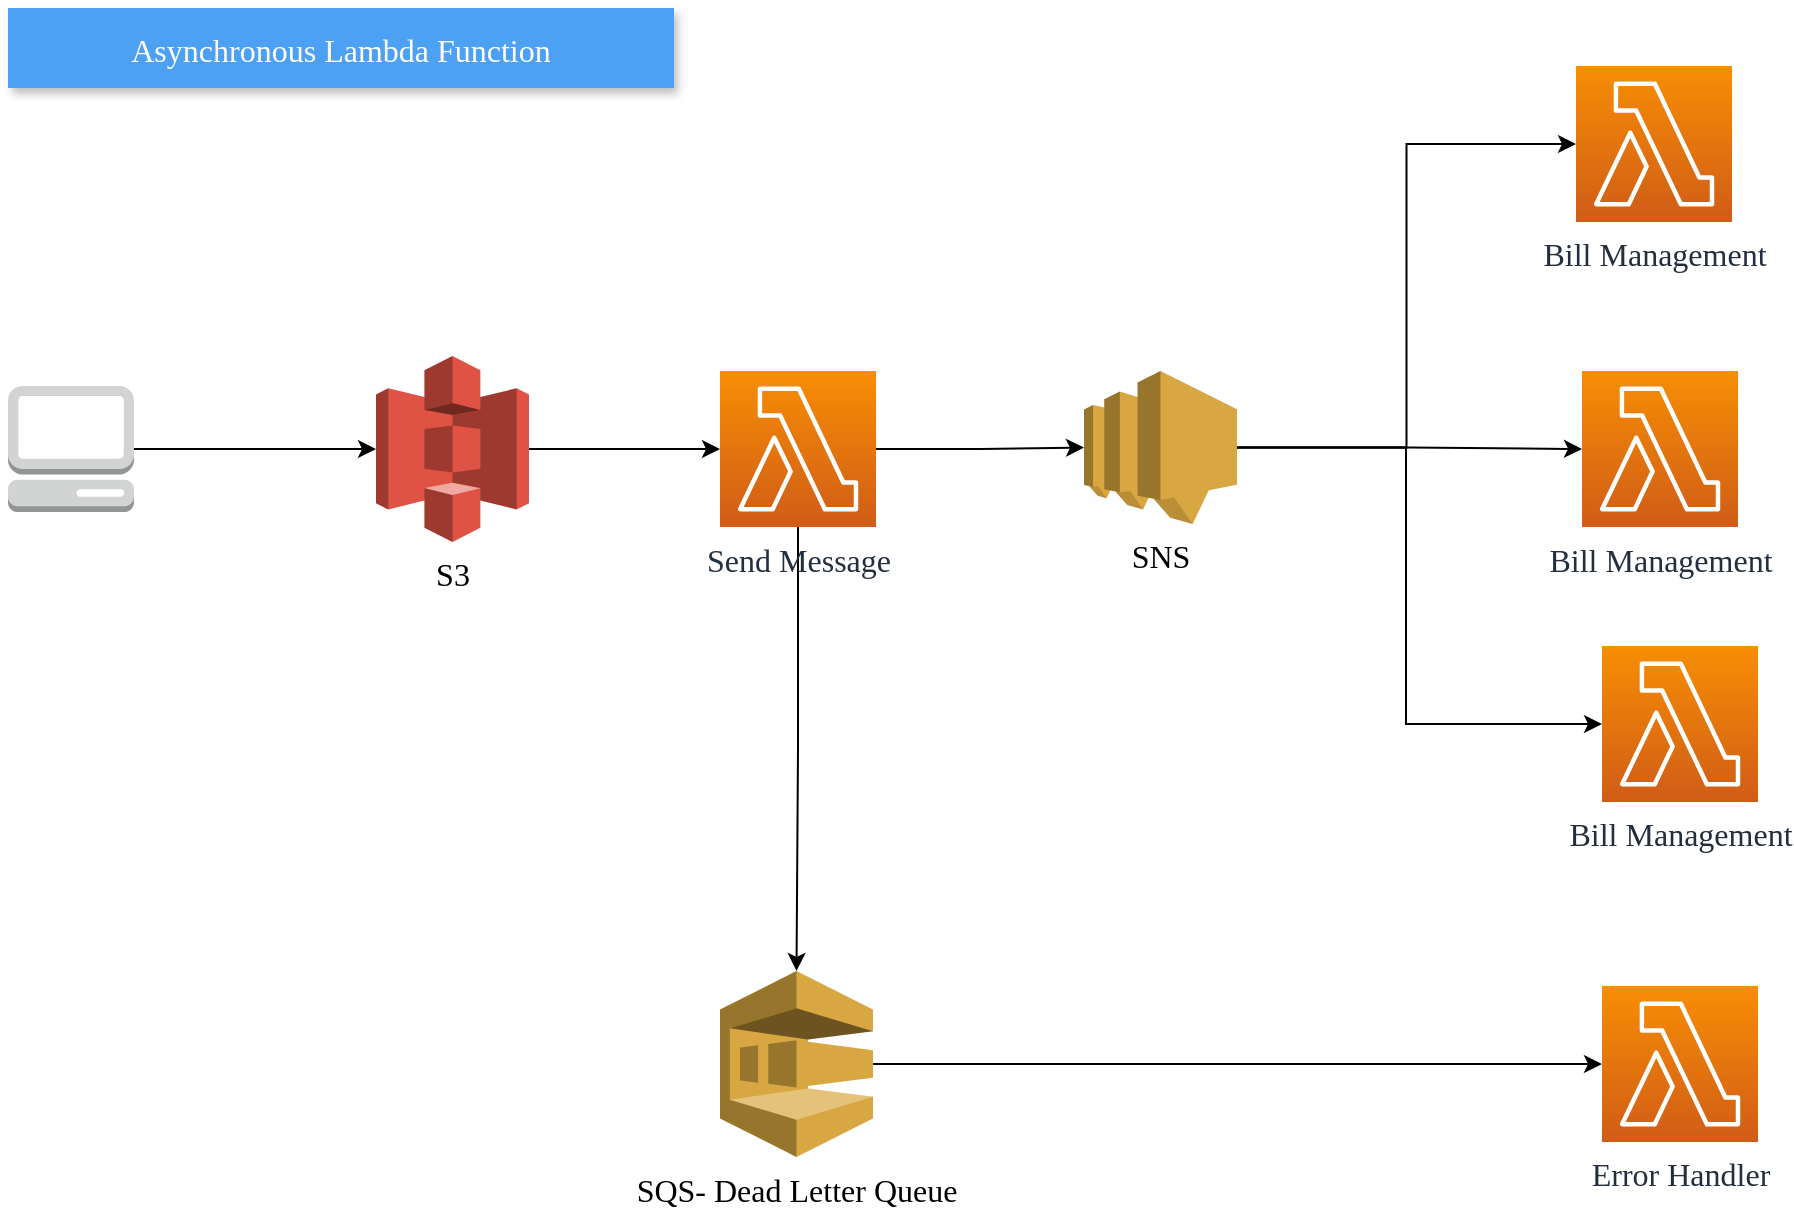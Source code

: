 <mxfile version="15.8.7" type="device"><diagram id="VQ8B5bBFCQLbodosVqdG" name="Architecture"><mxGraphModel dx="622" dy="-335" grid="0" gridSize="10" guides="1" tooltips="1" connect="1" arrows="1" fold="1" page="0" pageScale="1" pageWidth="850" pageHeight="1100" math="0" shadow="0"><root><mxCell id="0"/><mxCell id="1" parent="0"/><mxCell id="rf39WP9rLkbxwxlf7zvN-1" value="Asynchronous Lambda Function" style="fillColor=#4DA1F5;strokeColor=none;shadow=1;gradientColor=none;fontSize=16;align=center;spacingLeft=0;fontColor=#ffffff;fontFamily=Comic Sans MS;spacing=1;" parent="1" vertex="1"><mxGeometry x="1012" y="1428" width="333" height="40" as="geometry"/></mxCell><mxCell id="rf39WP9rLkbxwxlf7zvN-2" style="edgeStyle=none;rounded=0;orthogonalLoop=1;jettySize=auto;html=1;exitX=1;exitY=0.5;exitDx=0;exitDy=0;exitPerimeter=0;entryX=0;entryY=0.5;entryDx=0;entryDy=0;entryPerimeter=0;fontFamily=Comic Sans MS;fontSize=16;" parent="1" source="rf39WP9rLkbxwxlf7zvN-3" target="rf39WP9rLkbxwxlf7zvN-13" edge="1"><mxGeometry relative="1" as="geometry"><mxPoint x="1232" y="1648.5" as="targetPoint"/></mxGeometry></mxCell><mxCell id="rf39WP9rLkbxwxlf7zvN-3" value="" style="outlineConnect=0;dashed=0;verticalLabelPosition=bottom;verticalAlign=top;align=center;html=1;shape=mxgraph.aws3.management_console;fillColor=#D2D3D3;gradientColor=none;fontFamily=Comic Sans MS;fontSize=16;" parent="1" vertex="1"><mxGeometry x="1012" y="1617" width="63" height="63" as="geometry"/></mxCell><mxCell id="rf39WP9rLkbxwxlf7zvN-30" style="edgeStyle=orthogonalEdgeStyle;rounded=0;orthogonalLoop=1;jettySize=auto;html=1;exitX=1;exitY=0.5;exitDx=0;exitDy=0;exitPerimeter=0;fontFamily=Comic Sans MS;fontSize=16;" parent="1" source="rf39WP9rLkbxwxlf7zvN-8" target="rf39WP9rLkbxwxlf7zvN-29" edge="1"><mxGeometry relative="1" as="geometry"/></mxCell><mxCell id="_Ct2vIJL2i-2niPZUkQW-4" style="edgeStyle=orthogonalEdgeStyle;rounded=0;orthogonalLoop=1;jettySize=auto;html=1;exitX=0.5;exitY=1;exitDx=0;exitDy=0;exitPerimeter=0;entryX=0.5;entryY=0;entryDx=0;entryDy=0;entryPerimeter=0;fontFamily=Comic Sans MS;fontSize=16;" edge="1" parent="1" source="rf39WP9rLkbxwxlf7zvN-8" target="_Ct2vIJL2i-2niPZUkQW-2"><mxGeometry relative="1" as="geometry"/></mxCell><mxCell id="rf39WP9rLkbxwxlf7zvN-8" value="&lt;font style=&quot;font-size: 16px&quot;&gt;Send Message&lt;/font&gt;" style="sketch=0;points=[[0,0,0],[0.25,0,0],[0.5,0,0],[0.75,0,0],[1,0,0],[0,1,0],[0.25,1,0],[0.5,1,0],[0.75,1,0],[1,1,0],[0,0.25,0],[0,0.5,0],[0,0.75,0],[1,0.25,0],[1,0.5,0],[1,0.75,0]];outlineConnect=0;fontColor=#232F3E;gradientColor=#F78E04;gradientDirection=north;fillColor=#D05C17;strokeColor=#ffffff;dashed=0;verticalLabelPosition=bottom;verticalAlign=top;align=center;html=1;fontSize=12;fontStyle=0;aspect=fixed;shape=mxgraph.aws4.resourceIcon;resIcon=mxgraph.aws4.lambda;fontFamily=Comic Sans MS;" parent="1" vertex="1"><mxGeometry x="1368" y="1609.5" width="78" height="78" as="geometry"/></mxCell><mxCell id="rf39WP9rLkbxwxlf7zvN-28" style="edgeStyle=orthogonalEdgeStyle;rounded=0;orthogonalLoop=1;jettySize=auto;html=1;exitX=1;exitY=0.5;exitDx=0;exitDy=0;exitPerimeter=0;" parent="1" source="rf39WP9rLkbxwxlf7zvN-13" target="rf39WP9rLkbxwxlf7zvN-8" edge="1"><mxGeometry relative="1" as="geometry"/></mxCell><mxCell id="rf39WP9rLkbxwxlf7zvN-13" value="&lt;font style=&quot;font-size: 16px&quot; face=&quot;Comic Sans MS&quot;&gt;S3&lt;/font&gt;" style="outlineConnect=0;dashed=0;verticalLabelPosition=bottom;verticalAlign=top;align=center;html=1;shape=mxgraph.aws3.s3;fillColor=#E05243;gradientColor=none;" parent="1" vertex="1"><mxGeometry x="1196" y="1602" width="76.5" height="93" as="geometry"/></mxCell><mxCell id="rf39WP9rLkbxwxlf7zvN-27" value="&lt;font style=&quot;font-size: 16px&quot;&gt;Bill Management&lt;/font&gt;" style="sketch=0;points=[[0,0,0],[0.25,0,0],[0.5,0,0],[0.75,0,0],[1,0,0],[0,1,0],[0.25,1,0],[0.5,1,0],[0.75,1,0],[1,1,0],[0,0.25,0],[0,0.5,0],[0,0.75,0],[1,0.25,0],[1,0.5,0],[1,0.75,0]];outlineConnect=0;fontColor=#232F3E;gradientColor=#F78E04;gradientDirection=north;fillColor=#D05C17;strokeColor=#ffffff;dashed=0;verticalLabelPosition=bottom;verticalAlign=top;align=center;html=1;fontSize=12;fontStyle=0;aspect=fixed;shape=mxgraph.aws4.resourceIcon;resIcon=mxgraph.aws4.lambda;fontFamily=Comic Sans MS;" parent="1" vertex="1"><mxGeometry x="1799" y="1609.5" width="78" height="78" as="geometry"/></mxCell><mxCell id="Cuv_XT5kwn_v6xmf7PXj-1" style="edgeStyle=orthogonalEdgeStyle;rounded=0;orthogonalLoop=1;jettySize=auto;html=1;exitX=1;exitY=0.5;exitDx=0;exitDy=0;exitPerimeter=0;entryX=0;entryY=0.5;entryDx=0;entryDy=0;entryPerimeter=0;fontFamily=Comic Sans MS;fontSize=16;" parent="1" source="rf39WP9rLkbxwxlf7zvN-29" target="rf39WP9rLkbxwxlf7zvN-27" edge="1"><mxGeometry relative="1" as="geometry"/></mxCell><mxCell id="Cuv_XT5kwn_v6xmf7PXj-4" style="edgeStyle=orthogonalEdgeStyle;rounded=0;orthogonalLoop=1;jettySize=auto;html=1;exitX=1;exitY=0.5;exitDx=0;exitDy=0;exitPerimeter=0;entryX=0;entryY=0.5;entryDx=0;entryDy=0;entryPerimeter=0;fontFamily=Comic Sans MS;fontSize=16;" parent="1" source="rf39WP9rLkbxwxlf7zvN-29" target="Cuv_XT5kwn_v6xmf7PXj-3" edge="1"><mxGeometry relative="1" as="geometry"/></mxCell><mxCell id="Cuv_XT5kwn_v6xmf7PXj-5" style="edgeStyle=orthogonalEdgeStyle;rounded=0;orthogonalLoop=1;jettySize=auto;html=1;exitX=1;exitY=0.5;exitDx=0;exitDy=0;exitPerimeter=0;entryX=0;entryY=0.5;entryDx=0;entryDy=0;entryPerimeter=0;fontFamily=Comic Sans MS;fontSize=16;" parent="1" source="rf39WP9rLkbxwxlf7zvN-29" target="Cuv_XT5kwn_v6xmf7PXj-2" edge="1"><mxGeometry relative="1" as="geometry"><Array as="points"><mxPoint x="1711" y="1648"/><mxPoint x="1711" y="1786"/></Array></mxGeometry></mxCell><mxCell id="rf39WP9rLkbxwxlf7zvN-29" value="&lt;font style=&quot;font-size: 16px&quot; face=&quot;Comic Sans MS&quot;&gt;SNS&lt;/font&gt;" style="outlineConnect=0;dashed=0;verticalLabelPosition=bottom;verticalAlign=top;align=center;html=1;shape=mxgraph.aws3.sns;fillColor=#D9A741;gradientColor=none;" parent="1" vertex="1"><mxGeometry x="1550" y="1609.5" width="76.5" height="76.5" as="geometry"/></mxCell><mxCell id="Cuv_XT5kwn_v6xmf7PXj-2" value="&lt;font style=&quot;font-size: 16px&quot;&gt;Bill Management&lt;/font&gt;" style="sketch=0;points=[[0,0,0],[0.25,0,0],[0.5,0,0],[0.75,0,0],[1,0,0],[0,1,0],[0.25,1,0],[0.5,1,0],[0.75,1,0],[1,1,0],[0,0.25,0],[0,0.5,0],[0,0.75,0],[1,0.25,0],[1,0.5,0],[1,0.75,0]];outlineConnect=0;fontColor=#232F3E;gradientColor=#F78E04;gradientDirection=north;fillColor=#D05C17;strokeColor=#ffffff;dashed=0;verticalLabelPosition=bottom;verticalAlign=top;align=center;html=1;fontSize=12;fontStyle=0;aspect=fixed;shape=mxgraph.aws4.resourceIcon;resIcon=mxgraph.aws4.lambda;fontFamily=Comic Sans MS;" parent="1" vertex="1"><mxGeometry x="1809" y="1747" width="78" height="78" as="geometry"/></mxCell><mxCell id="Cuv_XT5kwn_v6xmf7PXj-3" value="&lt;font style=&quot;font-size: 16px&quot;&gt;Bill Management&lt;/font&gt;" style="sketch=0;points=[[0,0,0],[0.25,0,0],[0.5,0,0],[0.75,0,0],[1,0,0],[0,1,0],[0.25,1,0],[0.5,1,0],[0.75,1,0],[1,1,0],[0,0.25,0],[0,0.5,0],[0,0.75,0],[1,0.25,0],[1,0.5,0],[1,0.75,0]];outlineConnect=0;fontColor=#232F3E;gradientColor=#F78E04;gradientDirection=north;fillColor=#D05C17;strokeColor=#ffffff;dashed=0;verticalLabelPosition=bottom;verticalAlign=top;align=center;html=1;fontSize=12;fontStyle=0;aspect=fixed;shape=mxgraph.aws4.resourceIcon;resIcon=mxgraph.aws4.lambda;fontFamily=Comic Sans MS;" parent="1" vertex="1"><mxGeometry x="1796" y="1457" width="78" height="78" as="geometry"/></mxCell><mxCell id="_Ct2vIJL2i-2niPZUkQW-1" value="&lt;span style=&quot;font-size: 16px&quot;&gt;Error Handler&lt;/span&gt;" style="sketch=0;points=[[0,0,0],[0.25,0,0],[0.5,0,0],[0.75,0,0],[1,0,0],[0,1,0],[0.25,1,0],[0.5,1,0],[0.75,1,0],[1,1,0],[0,0.25,0],[0,0.5,0],[0,0.75,0],[1,0.25,0],[1,0.5,0],[1,0.75,0]];outlineConnect=0;fontColor=#232F3E;gradientColor=#F78E04;gradientDirection=north;fillColor=#D05C17;strokeColor=#ffffff;dashed=0;verticalLabelPosition=bottom;verticalAlign=top;align=center;html=1;fontSize=12;fontStyle=0;aspect=fixed;shape=mxgraph.aws4.resourceIcon;resIcon=mxgraph.aws4.lambda;fontFamily=Comic Sans MS;" vertex="1" parent="1"><mxGeometry x="1809" y="1917" width="78" height="78" as="geometry"/></mxCell><mxCell id="_Ct2vIJL2i-2niPZUkQW-5" style="edgeStyle=orthogonalEdgeStyle;rounded=0;orthogonalLoop=1;jettySize=auto;html=1;exitX=1;exitY=0.5;exitDx=0;exitDy=0;exitPerimeter=0;entryX=0;entryY=0.5;entryDx=0;entryDy=0;entryPerimeter=0;fontFamily=Comic Sans MS;fontSize=16;" edge="1" parent="1" source="_Ct2vIJL2i-2niPZUkQW-2" target="_Ct2vIJL2i-2niPZUkQW-1"><mxGeometry relative="1" as="geometry"/></mxCell><mxCell id="_Ct2vIJL2i-2niPZUkQW-2" value="&lt;font style=&quot;font-size: 16px&quot; face=&quot;Comic Sans MS&quot;&gt;SQS- Dead Letter Queue&lt;/font&gt;" style="outlineConnect=0;dashed=0;verticalLabelPosition=bottom;verticalAlign=top;align=center;html=1;shape=mxgraph.aws3.sqs;fillColor=#D9A741;gradientColor=none;" vertex="1" parent="1"><mxGeometry x="1368" y="1909.5" width="76.5" height="93" as="geometry"/></mxCell></root></mxGraphModel></diagram></mxfile>